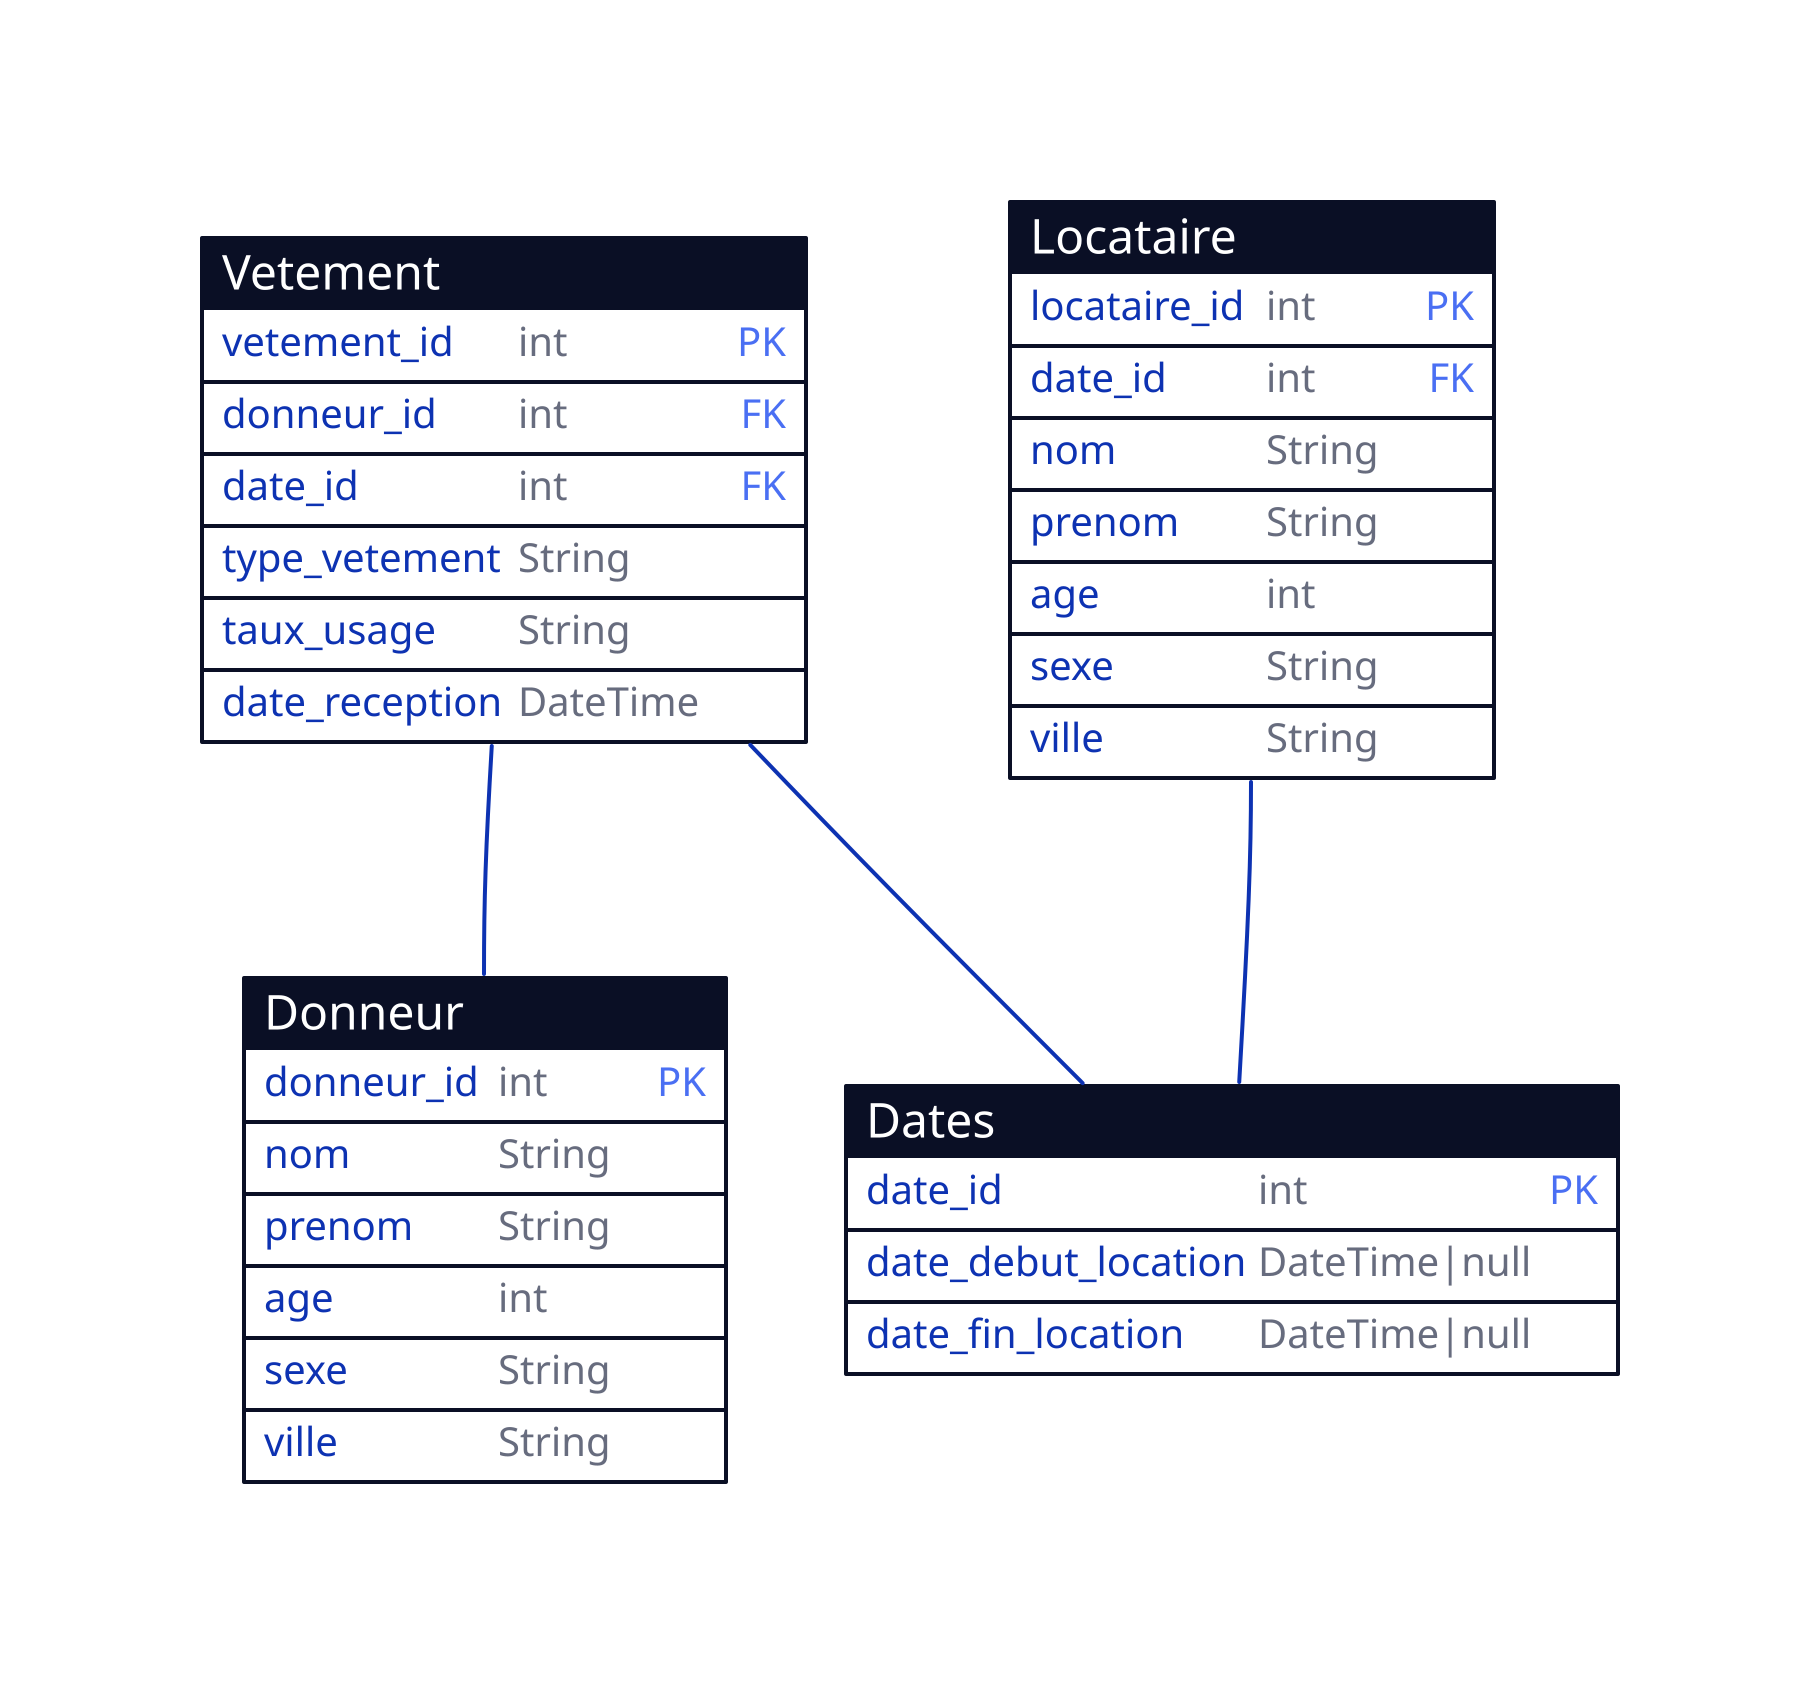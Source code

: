 # Location vêtements

Vetement: {
  shape: sql_table
  vetement_id: int {constraint: primary_key}
  donneur_id: int {constraint: foreign_key}
  date_id: int {constraint: foreign_key}
  type_vetement: String
  taux_usage: String
  date_reception: DateTime
}

Donneur: {
  shape: sql_table
  donneur_id: int {constraint: primary_key}
  nom: String
  prenom: String
  age: int
  sexe: String
  ville: String
}

Locataire: {
  shape: sql_table
  locataire_id: int {constraint: primary_key}
  date_id: int {constraint: foreign_key}
  nom: String
  prenom: String
  age: int
  sexe: String
  ville: String
}

Dates: {
  shape: sql_table
  date_id: int {constraint: primary_key}
  date_debut_location: DateTime|null
  date_fin_location: DateTime|null
}

Vetement.donneur_id -- Donneur.donneur_id

Vetement.date_id -- Dates.date_id
Locataire.date_id -- Dates.date_id
